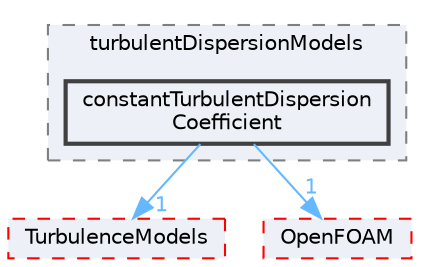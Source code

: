 digraph "src/phaseSystemModels/twoPhaseEuler/twoPhaseSystem/interfacialModels/turbulentDispersionModels/constantTurbulentDispersionCoefficient"
{
 // LATEX_PDF_SIZE
  bgcolor="transparent";
  edge [fontname=Helvetica,fontsize=10,labelfontname=Helvetica,labelfontsize=10];
  node [fontname=Helvetica,fontsize=10,shape=box,height=0.2,width=0.4];
  compound=true
  subgraph clusterdir_db1b9195ef191fc714fd27cb4cadb3fa {
    graph [ bgcolor="#edf0f7", pencolor="grey50", label="turbulentDispersionModels", fontname=Helvetica,fontsize=10 style="filled,dashed", URL="dir_db1b9195ef191fc714fd27cb4cadb3fa.html",tooltip=""]
  dir_32ab29cb81122c136c0a43cc145475ab [label="constantTurbulentDispersion\lCoefficient", fillcolor="#edf0f7", color="grey25", style="filled,bold", URL="dir_32ab29cb81122c136c0a43cc145475ab.html",tooltip=""];
  }
  dir_1eda626aeac0f0ad2848c36acaa5d501 [label="TurbulenceModels", fillcolor="#edf0f7", color="red", style="filled,dashed", URL="dir_1eda626aeac0f0ad2848c36acaa5d501.html",tooltip=""];
  dir_c5473ff19b20e6ec4dfe5c310b3778a8 [label="OpenFOAM", fillcolor="#edf0f7", color="red", style="filled,dashed", URL="dir_c5473ff19b20e6ec4dfe5c310b3778a8.html",tooltip=""];
  dir_32ab29cb81122c136c0a43cc145475ab->dir_1eda626aeac0f0ad2848c36acaa5d501 [headlabel="1", labeldistance=1.5 headhref="dir_000643_004143.html" href="dir_000643_004143.html" color="steelblue1" fontcolor="steelblue1"];
  dir_32ab29cb81122c136c0a43cc145475ab->dir_c5473ff19b20e6ec4dfe5c310b3778a8 [headlabel="1", labeldistance=1.5 headhref="dir_000643_002695.html" href="dir_000643_002695.html" color="steelblue1" fontcolor="steelblue1"];
}
